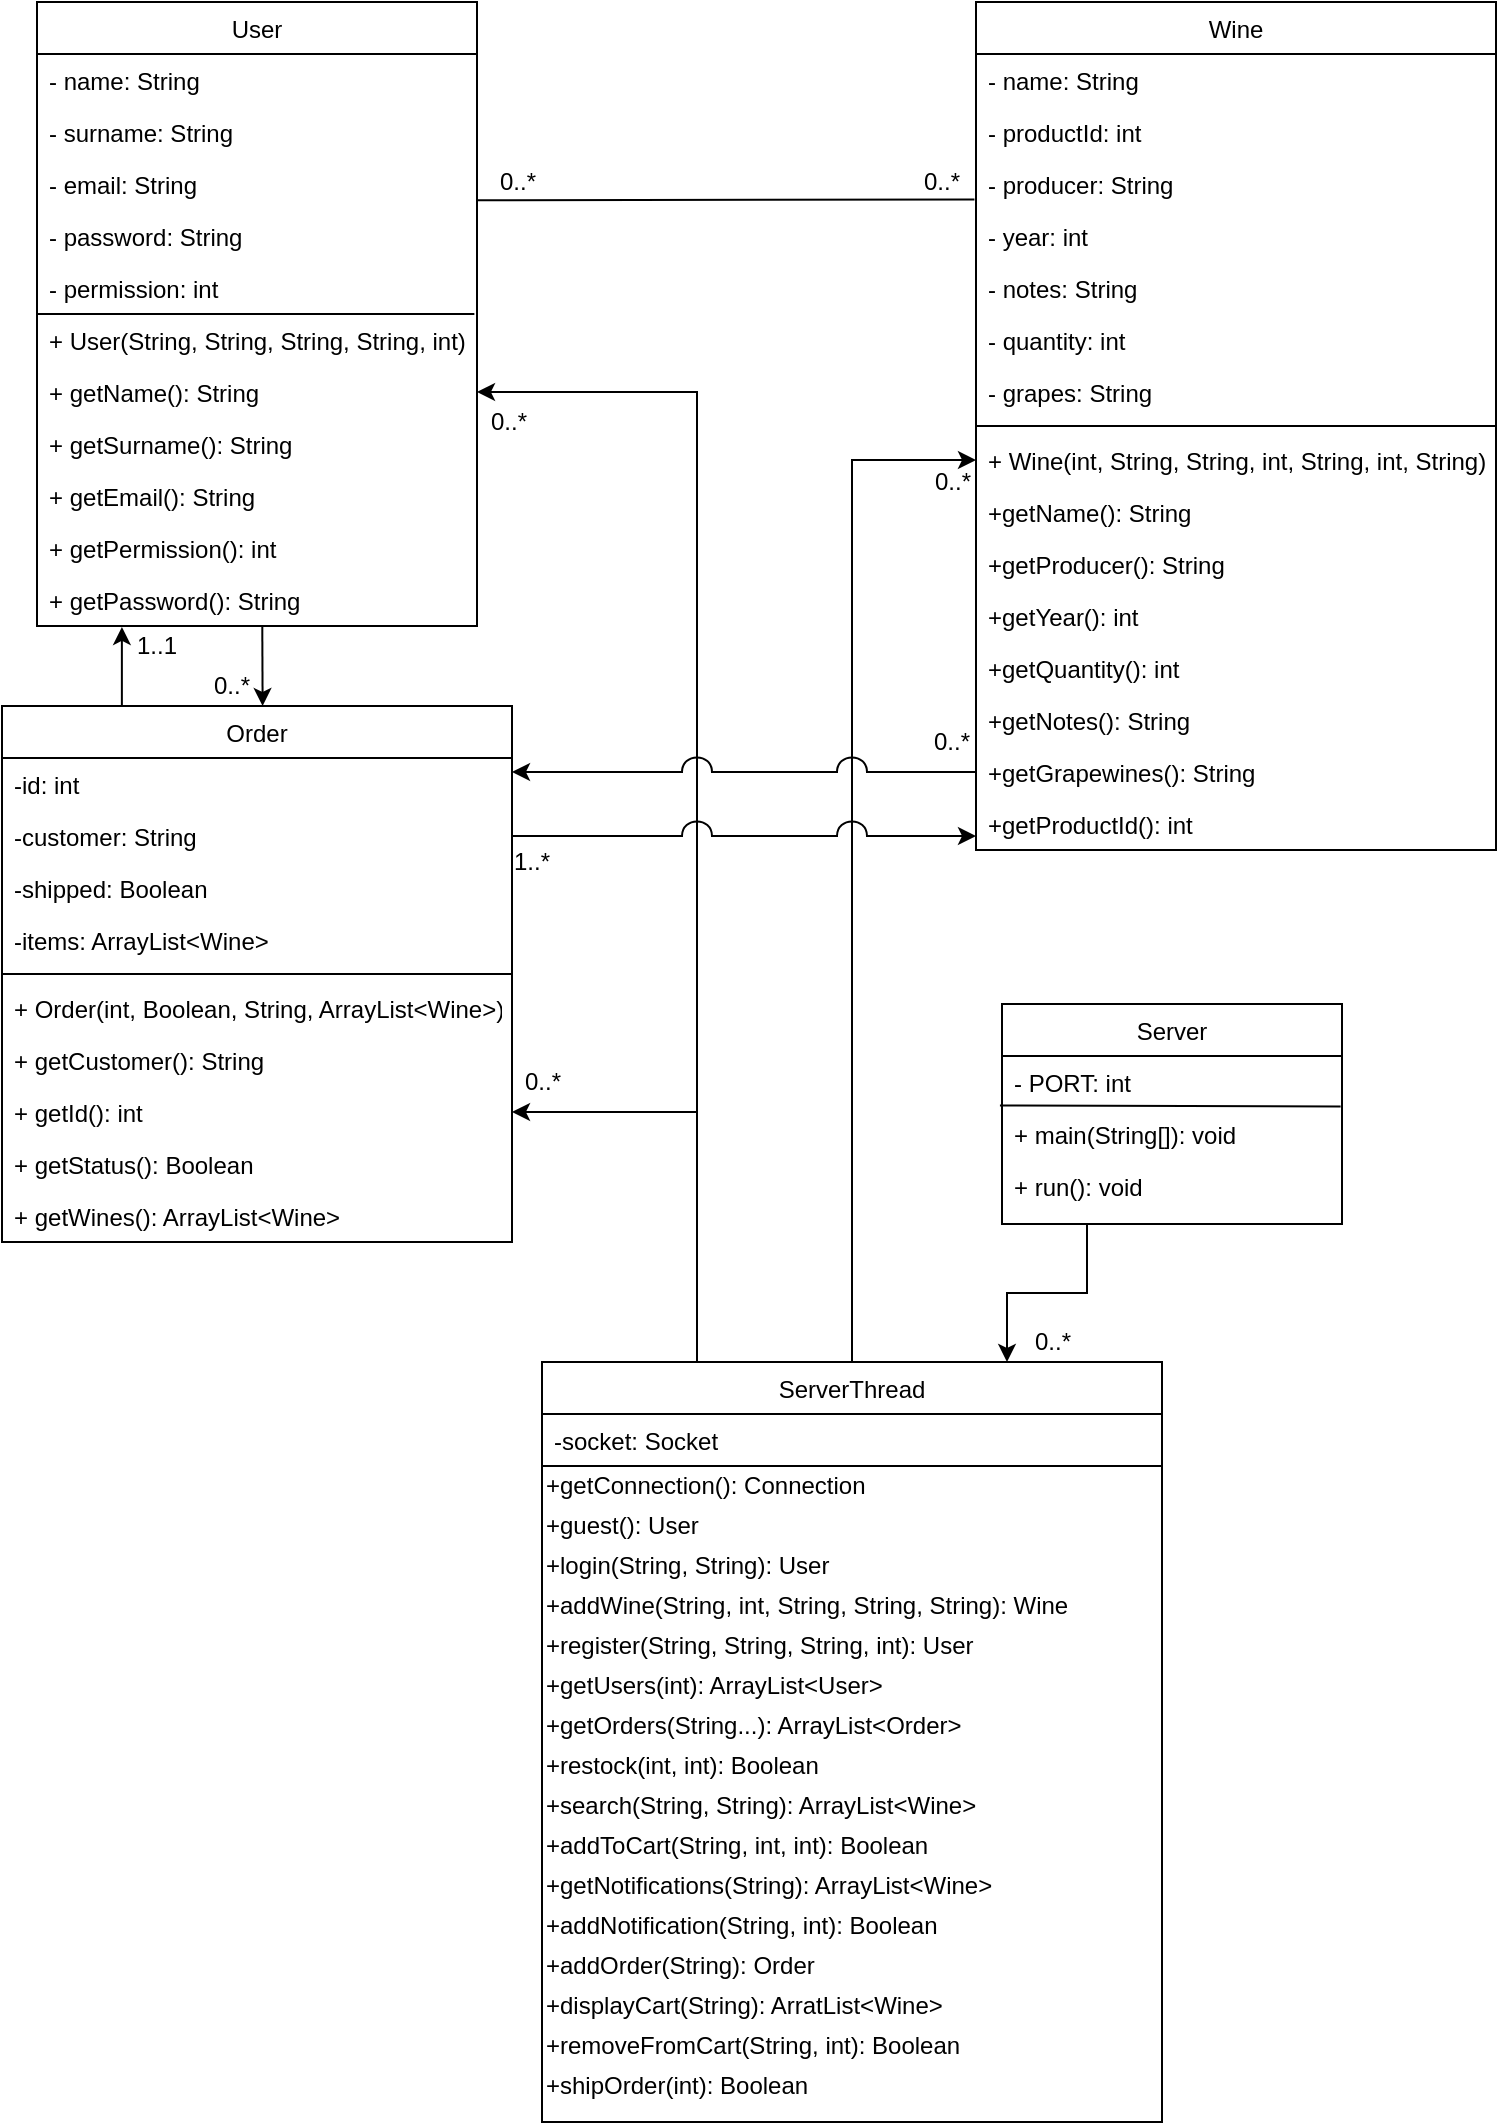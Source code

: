 <mxfile version="14.0.1" type="github">
  <diagram id="C5RBs43oDa-KdzZeNtuy" name="Page-1">
    <mxGraphModel dx="453" dy="1784" grid="1" gridSize="10" guides="1" tooltips="1" connect="1" arrows="1" fold="1" page="1" pageScale="1" pageWidth="827" pageHeight="1169" math="0" shadow="0">
      <root>
        <mxCell id="WIyWlLk6GJQsqaUBKTNV-0" />
        <mxCell id="WIyWlLk6GJQsqaUBKTNV-1" parent="WIyWlLk6GJQsqaUBKTNV-0" />
        <mxCell id="zkfFHV4jXpPFQw0GAbJ--6" value="Order" style="swimlane;fontStyle=0;align=center;verticalAlign=top;childLayout=stackLayout;horizontal=1;startSize=26;horizontalStack=0;resizeParent=1;resizeLast=0;collapsible=1;marginBottom=0;rounded=0;shadow=0;strokeWidth=1;" parent="WIyWlLk6GJQsqaUBKTNV-1" vertex="1">
          <mxGeometry x="80" y="-788" width="255" height="268" as="geometry">
            <mxRectangle x="165" y="-780" width="160" height="26" as="alternateBounds" />
          </mxGeometry>
        </mxCell>
        <mxCell id="zkfFHV4jXpPFQw0GAbJ--7" value="-id: int" style="text;align=left;verticalAlign=top;spacingLeft=4;spacingRight=4;overflow=hidden;rotatable=0;points=[[0,0.5],[1,0.5]];portConstraint=eastwest;" parent="zkfFHV4jXpPFQw0GAbJ--6" vertex="1">
          <mxGeometry y="26" width="255" height="26" as="geometry" />
        </mxCell>
        <mxCell id="zkfFHV4jXpPFQw0GAbJ--8" value="-customer: String" style="text;align=left;verticalAlign=top;spacingLeft=4;spacingRight=4;overflow=hidden;rotatable=0;points=[[0,0.5],[1,0.5]];portConstraint=eastwest;rounded=0;shadow=0;html=0;" parent="zkfFHV4jXpPFQw0GAbJ--6" vertex="1">
          <mxGeometry y="52" width="255" height="26" as="geometry" />
        </mxCell>
        <mxCell id="KHxgYw2skOJuKb-MiLeZ-36" value="-shipped: Boolean" style="text;align=left;verticalAlign=top;spacingLeft=4;spacingRight=4;overflow=hidden;rotatable=0;points=[[0,0.5],[1,0.5]];portConstraint=eastwest;rounded=0;shadow=0;html=0;" parent="zkfFHV4jXpPFQw0GAbJ--6" vertex="1">
          <mxGeometry y="78" width="255" height="26" as="geometry" />
        </mxCell>
        <mxCell id="KHxgYw2skOJuKb-MiLeZ-37" value="-items: ArrayList&lt;Wine&gt;" style="text;align=left;verticalAlign=top;spacingLeft=4;spacingRight=4;overflow=hidden;rotatable=0;points=[[0,0.5],[1,0.5]];portConstraint=eastwest;rounded=0;shadow=0;html=0;" parent="zkfFHV4jXpPFQw0GAbJ--6" vertex="1">
          <mxGeometry y="104" width="255" height="26" as="geometry" />
        </mxCell>
        <mxCell id="uwY0wLbw6s4nwy8BjF1J-2" value="" style="line;strokeWidth=1;fillColor=none;align=left;verticalAlign=middle;spacingTop=-1;spacingLeft=3;spacingRight=3;rotatable=0;labelPosition=right;points=[];portConstraint=eastwest;" parent="zkfFHV4jXpPFQw0GAbJ--6" vertex="1">
          <mxGeometry y="130" width="255" height="8" as="geometry" />
        </mxCell>
        <mxCell id="uwY0wLbw6s4nwy8BjF1J-0" value="+ Order(int, Boolean, String, ArrayList&lt;Wine&gt;)" style="text;align=left;verticalAlign=top;spacingLeft=4;spacingRight=4;overflow=hidden;rotatable=0;points=[[0,0.5],[1,0.5]];portConstraint=eastwest;rounded=0;shadow=0;html=0;" parent="zkfFHV4jXpPFQw0GAbJ--6" vertex="1">
          <mxGeometry y="138" width="255" height="26" as="geometry" />
        </mxCell>
        <mxCell id="KHxgYw2skOJuKb-MiLeZ-44" value="+ getCustomer(): String" style="text;align=left;verticalAlign=top;spacingLeft=4;spacingRight=4;overflow=hidden;rotatable=0;points=[[0,0.5],[1,0.5]];portConstraint=eastwest;rounded=0;shadow=0;html=0;" parent="zkfFHV4jXpPFQw0GAbJ--6" vertex="1">
          <mxGeometry y="164" width="255" height="26" as="geometry" />
        </mxCell>
        <mxCell id="KHxgYw2skOJuKb-MiLeZ-42" value="+ getId(): int" style="text;align=left;verticalAlign=top;spacingLeft=4;spacingRight=4;overflow=hidden;rotatable=0;points=[[0,0.5],[1,0.5]];portConstraint=eastwest;rounded=0;shadow=0;html=0;" parent="zkfFHV4jXpPFQw0GAbJ--6" vertex="1">
          <mxGeometry y="190" width="255" height="26" as="geometry" />
        </mxCell>
        <mxCell id="KHxgYw2skOJuKb-MiLeZ-43" value="+ getStatus(): Boolean" style="text;align=left;verticalAlign=top;spacingLeft=4;spacingRight=4;overflow=hidden;rotatable=0;points=[[0,0.5],[1,0.5]];portConstraint=eastwest;rounded=0;shadow=0;html=0;" parent="zkfFHV4jXpPFQw0GAbJ--6" vertex="1">
          <mxGeometry y="216" width="255" height="26" as="geometry" />
        </mxCell>
        <mxCell id="KHxgYw2skOJuKb-MiLeZ-41" value="+ getWines(): ArrayList&lt;Wine&gt;" style="text;align=left;verticalAlign=top;spacingLeft=4;spacingRight=4;overflow=hidden;rotatable=0;points=[[0,0.5],[1,0.5]];portConstraint=eastwest;rounded=0;shadow=0;html=0;" parent="zkfFHV4jXpPFQw0GAbJ--6" vertex="1">
          <mxGeometry y="242" width="255" height="26" as="geometry" />
        </mxCell>
        <mxCell id="zkfFHV4jXpPFQw0GAbJ--17" value="Wine" style="swimlane;fontStyle=0;align=center;verticalAlign=top;childLayout=stackLayout;horizontal=1;startSize=26;horizontalStack=0;resizeParent=1;resizeLast=0;collapsible=1;marginBottom=0;rounded=0;shadow=0;strokeWidth=1;" parent="WIyWlLk6GJQsqaUBKTNV-1" vertex="1">
          <mxGeometry x="567" y="-1140" width="260" height="424" as="geometry">
            <mxRectangle x="550" y="140" width="160" height="26" as="alternateBounds" />
          </mxGeometry>
        </mxCell>
        <mxCell id="zkfFHV4jXpPFQw0GAbJ--18" value="- name: String" style="text;align=left;verticalAlign=top;spacingLeft=4;spacingRight=4;overflow=hidden;rotatable=0;points=[[0,0.5],[1,0.5]];portConstraint=eastwest;" parent="zkfFHV4jXpPFQw0GAbJ--17" vertex="1">
          <mxGeometry y="26" width="260" height="26" as="geometry" />
        </mxCell>
        <mxCell id="zkfFHV4jXpPFQw0GAbJ--19" value="- productId: int" style="text;align=left;verticalAlign=top;spacingLeft=4;spacingRight=4;overflow=hidden;rotatable=0;points=[[0,0.5],[1,0.5]];portConstraint=eastwest;rounded=0;shadow=0;html=0;" parent="zkfFHV4jXpPFQw0GAbJ--17" vertex="1">
          <mxGeometry y="52" width="260" height="26" as="geometry" />
        </mxCell>
        <mxCell id="zkfFHV4jXpPFQw0GAbJ--20" value="- producer: String" style="text;align=left;verticalAlign=top;spacingLeft=4;spacingRight=4;overflow=hidden;rotatable=0;points=[[0,0.5],[1,0.5]];portConstraint=eastwest;rounded=0;shadow=0;html=0;" parent="zkfFHV4jXpPFQw0GAbJ--17" vertex="1">
          <mxGeometry y="78" width="260" height="26" as="geometry" />
        </mxCell>
        <mxCell id="zkfFHV4jXpPFQw0GAbJ--21" value="- year: int" style="text;align=left;verticalAlign=top;spacingLeft=4;spacingRight=4;overflow=hidden;rotatable=0;points=[[0,0.5],[1,0.5]];portConstraint=eastwest;rounded=0;shadow=0;html=0;" parent="zkfFHV4jXpPFQw0GAbJ--17" vertex="1">
          <mxGeometry y="104" width="260" height="26" as="geometry" />
        </mxCell>
        <mxCell id="zkfFHV4jXpPFQw0GAbJ--22" value="- notes: String" style="text;align=left;verticalAlign=top;spacingLeft=4;spacingRight=4;overflow=hidden;rotatable=0;points=[[0,0.5],[1,0.5]];portConstraint=eastwest;rounded=0;shadow=0;html=0;" parent="zkfFHV4jXpPFQw0GAbJ--17" vertex="1">
          <mxGeometry y="130" width="260" height="26" as="geometry" />
        </mxCell>
        <mxCell id="KHxgYw2skOJuKb-MiLeZ-4" value="- quantity: int" style="text;align=left;verticalAlign=top;spacingLeft=4;spacingRight=4;overflow=hidden;rotatable=0;points=[[0,0.5],[1,0.5]];portConstraint=eastwest;rounded=0;shadow=0;html=0;" parent="zkfFHV4jXpPFQw0GAbJ--17" vertex="1">
          <mxGeometry y="156" width="260" height="26" as="geometry" />
        </mxCell>
        <mxCell id="KHxgYw2skOJuKb-MiLeZ-5" value="- grapes: String" style="text;align=left;verticalAlign=top;spacingLeft=4;spacingRight=4;overflow=hidden;rotatable=0;points=[[0,0.5],[1,0.5]];portConstraint=eastwest;rounded=0;shadow=0;html=0;" parent="zkfFHV4jXpPFQw0GAbJ--17" vertex="1">
          <mxGeometry y="182" width="260" height="26" as="geometry" />
        </mxCell>
        <mxCell id="uwY0wLbw6s4nwy8BjF1J-11" value="" style="line;strokeWidth=1;fillColor=none;align=left;verticalAlign=middle;spacingTop=-1;spacingLeft=3;spacingRight=3;rotatable=0;labelPosition=right;points=[];portConstraint=eastwest;" parent="zkfFHV4jXpPFQw0GAbJ--17" vertex="1">
          <mxGeometry y="208" width="260" height="8" as="geometry" />
        </mxCell>
        <mxCell id="KHxgYw2skOJuKb-MiLeZ-7" value="+ Wine(int, String, String, int, String, int, String)" style="text;align=left;verticalAlign=top;spacingLeft=4;spacingRight=4;overflow=hidden;rotatable=0;points=[[0,0.5],[1,0.5]];portConstraint=eastwest;rounded=0;shadow=0;html=0;" parent="zkfFHV4jXpPFQw0GAbJ--17" vertex="1">
          <mxGeometry y="216" width="260" height="26" as="geometry" />
        </mxCell>
        <mxCell id="uwY0wLbw6s4nwy8BjF1J-6" value="+getName(): String" style="text;align=left;verticalAlign=top;spacingLeft=4;spacingRight=4;overflow=hidden;rotatable=0;points=[[0,0.5],[1,0.5]];portConstraint=eastwest;rounded=0;shadow=0;html=0;" parent="zkfFHV4jXpPFQw0GAbJ--17" vertex="1">
          <mxGeometry y="242" width="260" height="26" as="geometry" />
        </mxCell>
        <mxCell id="KHxgYw2skOJuKb-MiLeZ-8" value="+getProducer(): String" style="text;align=left;verticalAlign=top;spacingLeft=4;spacingRight=4;overflow=hidden;rotatable=0;points=[[0,0.5],[1,0.5]];portConstraint=eastwest;rounded=0;shadow=0;html=0;" parent="zkfFHV4jXpPFQw0GAbJ--17" vertex="1">
          <mxGeometry y="268" width="260" height="26" as="geometry" />
        </mxCell>
        <mxCell id="KHxgYw2skOJuKb-MiLeZ-10" value="+getYear(): int" style="text;align=left;verticalAlign=top;spacingLeft=4;spacingRight=4;overflow=hidden;rotatable=0;points=[[0,0.5],[1,0.5]];portConstraint=eastwest;rounded=0;shadow=0;html=0;" parent="zkfFHV4jXpPFQw0GAbJ--17" vertex="1">
          <mxGeometry y="294" width="260" height="26" as="geometry" />
        </mxCell>
        <mxCell id="KHxgYw2skOJuKb-MiLeZ-12" value="+getQuantity(): int" style="text;align=left;verticalAlign=top;spacingLeft=4;spacingRight=4;overflow=hidden;rotatable=0;points=[[0,0.5],[1,0.5]];portConstraint=eastwest;rounded=0;shadow=0;html=0;" parent="zkfFHV4jXpPFQw0GAbJ--17" vertex="1">
          <mxGeometry y="320" width="260" height="26" as="geometry" />
        </mxCell>
        <mxCell id="KHxgYw2skOJuKb-MiLeZ-9" value="+getNotes(): String" style="text;align=left;verticalAlign=top;spacingLeft=4;spacingRight=4;overflow=hidden;rotatable=0;points=[[0,0.5],[1,0.5]];portConstraint=eastwest;rounded=0;shadow=0;html=0;" parent="zkfFHV4jXpPFQw0GAbJ--17" vertex="1">
          <mxGeometry y="346" width="260" height="26" as="geometry" />
        </mxCell>
        <mxCell id="KHxgYw2skOJuKb-MiLeZ-11" value="+getGrapewines(): String" style="text;align=left;verticalAlign=top;spacingLeft=4;spacingRight=4;overflow=hidden;rotatable=0;points=[[0,0.5],[1,0.5]];portConstraint=eastwest;rounded=0;shadow=0;html=0;" parent="zkfFHV4jXpPFQw0GAbJ--17" vertex="1">
          <mxGeometry y="372" width="260" height="26" as="geometry" />
        </mxCell>
        <mxCell id="KHxgYw2skOJuKb-MiLeZ-13" value="+getProductId(): int" style="text;align=left;verticalAlign=top;spacingLeft=4;spacingRight=4;overflow=hidden;rotatable=0;points=[[0,0.5],[1,0.5]];portConstraint=eastwest;rounded=0;shadow=0;html=0;" parent="zkfFHV4jXpPFQw0GAbJ--17" vertex="1">
          <mxGeometry y="398" width="260" height="26" as="geometry" />
        </mxCell>
        <mxCell id="KHxgYw2skOJuKb-MiLeZ-16" value="User" style="swimlane;fontStyle=0;align=center;verticalAlign=top;childLayout=stackLayout;horizontal=1;startSize=26;horizontalStack=0;resizeParent=1;resizeLast=0;collapsible=1;marginBottom=0;rounded=0;shadow=0;strokeWidth=1;" parent="WIyWlLk6GJQsqaUBKTNV-1" vertex="1">
          <mxGeometry x="97.5" y="-1140" width="220" height="312" as="geometry">
            <mxRectangle x="550" y="140" width="160" height="26" as="alternateBounds" />
          </mxGeometry>
        </mxCell>
        <mxCell id="KHxgYw2skOJuKb-MiLeZ-17" value="- name: String" style="text;align=left;verticalAlign=top;spacingLeft=4;spacingRight=4;overflow=hidden;rotatable=0;points=[[0,0.5],[1,0.5]];portConstraint=eastwest;" parent="KHxgYw2skOJuKb-MiLeZ-16" vertex="1">
          <mxGeometry y="26" width="220" height="26" as="geometry" />
        </mxCell>
        <mxCell id="KHxgYw2skOJuKb-MiLeZ-18" value="- surname: String" style="text;align=left;verticalAlign=top;spacingLeft=4;spacingRight=4;overflow=hidden;rotatable=0;points=[[0,0.5],[1,0.5]];portConstraint=eastwest;rounded=0;shadow=0;html=0;" parent="KHxgYw2skOJuKb-MiLeZ-16" vertex="1">
          <mxGeometry y="52" width="220" height="26" as="geometry" />
        </mxCell>
        <mxCell id="KHxgYw2skOJuKb-MiLeZ-19" value="- email: String" style="text;align=left;verticalAlign=top;spacingLeft=4;spacingRight=4;overflow=hidden;rotatable=0;points=[[0,0.5],[1,0.5]];portConstraint=eastwest;rounded=0;shadow=0;html=0;" parent="KHxgYw2skOJuKb-MiLeZ-16" vertex="1">
          <mxGeometry y="78" width="220" height="26" as="geometry" />
        </mxCell>
        <mxCell id="KHxgYw2skOJuKb-MiLeZ-20" value="- password: String" style="text;align=left;verticalAlign=top;spacingLeft=4;spacingRight=4;overflow=hidden;rotatable=0;points=[[0,0.5],[1,0.5]];portConstraint=eastwest;rounded=0;shadow=0;html=0;" parent="KHxgYw2skOJuKb-MiLeZ-16" vertex="1">
          <mxGeometry y="104" width="220" height="26" as="geometry" />
        </mxCell>
        <mxCell id="KHxgYw2skOJuKb-MiLeZ-32" value="" style="endArrow=none;html=1;entryX=0.994;entryY=0;entryDx=0;entryDy=0;entryPerimeter=0;" parent="KHxgYw2skOJuKb-MiLeZ-16" target="KHxgYw2skOJuKb-MiLeZ-25" edge="1">
          <mxGeometry width="50" height="50" relative="1" as="geometry">
            <mxPoint y="156" as="sourcePoint" />
            <mxPoint x="50" y="106" as="targetPoint" />
          </mxGeometry>
        </mxCell>
        <mxCell id="KHxgYw2skOJuKb-MiLeZ-21" value="- permission: int" style="text;align=left;verticalAlign=top;spacingLeft=4;spacingRight=4;overflow=hidden;rotatable=0;points=[[0,0.5],[1,0.5]];portConstraint=eastwest;rounded=0;shadow=0;html=0;" parent="KHxgYw2skOJuKb-MiLeZ-16" vertex="1">
          <mxGeometry y="130" width="220" height="26" as="geometry" />
        </mxCell>
        <mxCell id="KHxgYw2skOJuKb-MiLeZ-25" value="+ User(String, String, String, String, int)" style="text;align=left;verticalAlign=top;spacingLeft=4;spacingRight=4;overflow=hidden;rotatable=0;points=[[0,0.5],[1,0.5]];portConstraint=eastwest;rounded=0;shadow=0;html=0;" parent="KHxgYw2skOJuKb-MiLeZ-16" vertex="1">
          <mxGeometry y="156" width="220" height="26" as="geometry" />
        </mxCell>
        <mxCell id="uwY0wLbw6s4nwy8BjF1J-1" value="+ getName(): String" style="text;align=left;verticalAlign=top;spacingLeft=4;spacingRight=4;overflow=hidden;rotatable=0;points=[[0,0.5],[1,0.5]];portConstraint=eastwest;rounded=0;shadow=0;html=0;" parent="KHxgYw2skOJuKb-MiLeZ-16" vertex="1">
          <mxGeometry y="182" width="220" height="26" as="geometry" />
        </mxCell>
        <mxCell id="KHxgYw2skOJuKb-MiLeZ-28" value="+ getSurname(): String" style="text;align=left;verticalAlign=top;spacingLeft=4;spacingRight=4;overflow=hidden;rotatable=0;points=[[0,0.5],[1,0.5]];portConstraint=eastwest;rounded=0;shadow=0;html=0;" parent="KHxgYw2skOJuKb-MiLeZ-16" vertex="1">
          <mxGeometry y="208" width="220" height="26" as="geometry" />
        </mxCell>
        <mxCell id="KHxgYw2skOJuKb-MiLeZ-35" value="+ getEmail(): String" style="text;align=left;verticalAlign=top;spacingLeft=4;spacingRight=4;overflow=hidden;rotatable=0;points=[[0,0.5],[1,0.5]];portConstraint=eastwest;rounded=0;shadow=0;html=0;" parent="KHxgYw2skOJuKb-MiLeZ-16" vertex="1">
          <mxGeometry y="234" width="220" height="26" as="geometry" />
        </mxCell>
        <mxCell id="KHxgYw2skOJuKb-MiLeZ-34" value="+ getPermission(): int" style="text;align=left;verticalAlign=top;spacingLeft=4;spacingRight=4;overflow=hidden;rotatable=0;points=[[0,0.5],[1,0.5]];portConstraint=eastwest;rounded=0;shadow=0;html=0;" parent="KHxgYw2skOJuKb-MiLeZ-16" vertex="1">
          <mxGeometry y="260" width="220" height="26" as="geometry" />
        </mxCell>
        <mxCell id="KHxgYw2skOJuKb-MiLeZ-33" value="+ getPassword(): String" style="text;align=left;verticalAlign=top;spacingLeft=4;spacingRight=4;overflow=hidden;rotatable=0;points=[[0,0.5],[1,0.5]];portConstraint=eastwest;rounded=0;shadow=0;html=0;" parent="KHxgYw2skOJuKb-MiLeZ-16" vertex="1">
          <mxGeometry y="286" width="220" height="26" as="geometry" />
        </mxCell>
        <mxCell id="uwY0wLbw6s4nwy8BjF1J-12" style="edgeStyle=orthogonalEdgeStyle;rounded=0;orthogonalLoop=1;jettySize=auto;html=1;exitX=0.25;exitY=0;exitDx=0;exitDy=0;entryX=1;entryY=0.5;entryDx=0;entryDy=0;startArrow=none;startFill=0;endArrow=classic;endFill=1;jumpStyle=arc;jumpSize=15;" parent="WIyWlLk6GJQsqaUBKTNV-1" source="KHxgYw2skOJuKb-MiLeZ-70" target="KHxgYw2skOJuKb-MiLeZ-42" edge="1">
          <mxGeometry relative="1" as="geometry" />
        </mxCell>
        <mxCell id="uwY0wLbw6s4nwy8BjF1J-20" style="edgeStyle=orthogonalEdgeStyle;rounded=0;sketch=0;jumpStyle=arc;jumpSize=15;orthogonalLoop=1;jettySize=auto;html=1;exitX=0.25;exitY=0;exitDx=0;exitDy=0;entryX=1;entryY=0.5;entryDx=0;entryDy=0;startArrow=none;startFill=0;endArrow=classic;endFill=1;" parent="WIyWlLk6GJQsqaUBKTNV-1" source="KHxgYw2skOJuKb-MiLeZ-70" target="uwY0wLbw6s4nwy8BjF1J-1" edge="1">
          <mxGeometry relative="1" as="geometry">
            <Array as="points">
              <mxPoint x="427" y="-945" />
            </Array>
          </mxGeometry>
        </mxCell>
        <mxCell id="uwY0wLbw6s4nwy8BjF1J-22" style="edgeStyle=orthogonalEdgeStyle;rounded=0;sketch=0;jumpStyle=arc;jumpSize=15;orthogonalLoop=1;jettySize=auto;html=1;exitX=0.5;exitY=0;exitDx=0;exitDy=0;entryX=0;entryY=0.5;entryDx=0;entryDy=0;startArrow=none;startFill=0;endArrow=classic;endFill=1;" parent="WIyWlLk6GJQsqaUBKTNV-1" source="KHxgYw2skOJuKb-MiLeZ-70" target="KHxgYw2skOJuKb-MiLeZ-7" edge="1">
          <mxGeometry relative="1" as="geometry" />
        </mxCell>
        <mxCell id="KHxgYw2skOJuKb-MiLeZ-70" value="ServerThread" style="swimlane;fontStyle=0;align=center;verticalAlign=top;childLayout=stackLayout;horizontal=1;startSize=26;horizontalStack=0;resizeParent=1;resizeLast=0;collapsible=1;marginBottom=0;rounded=0;shadow=0;strokeWidth=1;" parent="WIyWlLk6GJQsqaUBKTNV-1" vertex="1">
          <mxGeometry x="350" y="-460" width="310" height="380" as="geometry">
            <mxRectangle x="130" y="380" width="160" height="26" as="alternateBounds" />
          </mxGeometry>
        </mxCell>
        <mxCell id="KHxgYw2skOJuKb-MiLeZ-71" value="-socket: Socket" style="text;align=left;verticalAlign=top;spacingLeft=4;spacingRight=4;overflow=hidden;rotatable=0;points=[[0,0.5],[1,0.5]];portConstraint=eastwest;" parent="KHxgYw2skOJuKb-MiLeZ-70" vertex="1">
          <mxGeometry y="26" width="310" height="26" as="geometry" />
        </mxCell>
        <mxCell id="KHxgYw2skOJuKb-MiLeZ-75" value="" style="endArrow=none;html=1;entryX=1;entryY=0;entryDx=0;entryDy=0;exitX=0;exitY=0;exitDx=0;exitDy=0;" parent="KHxgYw2skOJuKb-MiLeZ-70" source="KHxgYw2skOJuKb-MiLeZ-47" target="KHxgYw2skOJuKb-MiLeZ-47" edge="1">
          <mxGeometry width="50" height="50" relative="1" as="geometry">
            <mxPoint x="-2" y="130" as="sourcePoint" />
            <mxPoint x="572.28" y="123.24" as="targetPoint" />
          </mxGeometry>
        </mxCell>
        <mxCell id="KHxgYw2skOJuKb-MiLeZ-47" value="+getConnection(): Connection" style="text;html=1;strokeColor=none;fillColor=none;align=left;verticalAlign=middle;whiteSpace=wrap;rounded=0;" parent="KHxgYw2skOJuKb-MiLeZ-70" vertex="1">
          <mxGeometry y="52" width="310" height="20" as="geometry" />
        </mxCell>
        <mxCell id="KHxgYw2skOJuKb-MiLeZ-48" value="+guest(): User" style="text;html=1;strokeColor=none;fillColor=none;align=left;verticalAlign=middle;whiteSpace=wrap;rounded=0;" parent="KHxgYw2skOJuKb-MiLeZ-70" vertex="1">
          <mxGeometry y="72" width="310" height="20" as="geometry" />
        </mxCell>
        <mxCell id="KHxgYw2skOJuKb-MiLeZ-49" value="+login(String, String): User" style="text;html=1;strokeColor=none;fillColor=none;align=left;verticalAlign=middle;whiteSpace=wrap;rounded=0;" parent="KHxgYw2skOJuKb-MiLeZ-70" vertex="1">
          <mxGeometry y="92" width="310" height="20" as="geometry" />
        </mxCell>
        <mxCell id="KHxgYw2skOJuKb-MiLeZ-50" value="+addWine(String, int, String, String, String): Wine" style="text;html=1;strokeColor=none;fillColor=none;align=left;verticalAlign=middle;whiteSpace=wrap;rounded=0;" parent="KHxgYw2skOJuKb-MiLeZ-70" vertex="1">
          <mxGeometry y="112" width="310" height="20" as="geometry" />
        </mxCell>
        <mxCell id="KHxgYw2skOJuKb-MiLeZ-51" value="+register(String, String, String, int): User&amp;nbsp;" style="text;html=1;strokeColor=none;fillColor=none;align=left;verticalAlign=middle;whiteSpace=wrap;rounded=0;" parent="KHxgYw2skOJuKb-MiLeZ-70" vertex="1">
          <mxGeometry y="132" width="310" height="20" as="geometry" />
        </mxCell>
        <mxCell id="KHxgYw2skOJuKb-MiLeZ-52" value="+getUsers(int): ArrayList&amp;lt;User&amp;gt;" style="text;html=1;strokeColor=none;fillColor=none;align=left;verticalAlign=middle;whiteSpace=wrap;rounded=0;" parent="KHxgYw2skOJuKb-MiLeZ-70" vertex="1">
          <mxGeometry y="152" width="310" height="20" as="geometry" />
        </mxCell>
        <mxCell id="KHxgYw2skOJuKb-MiLeZ-53" value="+getOrders(String...): ArrayList&amp;lt;Order&amp;gt;" style="text;html=1;strokeColor=none;fillColor=none;align=left;verticalAlign=middle;whiteSpace=wrap;rounded=0;" parent="KHxgYw2skOJuKb-MiLeZ-70" vertex="1">
          <mxGeometry y="172" width="310" height="20" as="geometry" />
        </mxCell>
        <mxCell id="KHxgYw2skOJuKb-MiLeZ-54" value="+restock(int, int): Boolean" style="text;html=1;strokeColor=none;fillColor=none;align=left;verticalAlign=middle;whiteSpace=wrap;rounded=0;" parent="KHxgYw2skOJuKb-MiLeZ-70" vertex="1">
          <mxGeometry y="192" width="310" height="20" as="geometry" />
        </mxCell>
        <mxCell id="KHxgYw2skOJuKb-MiLeZ-55" value="+search(String, String): ArrayList&amp;lt;Wine&amp;gt;" style="text;html=1;strokeColor=none;fillColor=none;align=left;verticalAlign=middle;whiteSpace=wrap;rounded=0;" parent="KHxgYw2skOJuKb-MiLeZ-70" vertex="1">
          <mxGeometry y="212" width="310" height="20" as="geometry" />
        </mxCell>
        <mxCell id="KHxgYw2skOJuKb-MiLeZ-56" value="+addToCart(String, int, int): Boolean" style="text;html=1;strokeColor=none;fillColor=none;align=left;verticalAlign=middle;whiteSpace=wrap;rounded=0;" parent="KHxgYw2skOJuKb-MiLeZ-70" vertex="1">
          <mxGeometry y="232" width="310" height="20" as="geometry" />
        </mxCell>
        <mxCell id="KHxgYw2skOJuKb-MiLeZ-57" value="+getNotifications(String): ArrayList&amp;lt;Wine&amp;gt;" style="text;html=1;strokeColor=none;fillColor=none;align=left;verticalAlign=middle;whiteSpace=wrap;rounded=0;" parent="KHxgYw2skOJuKb-MiLeZ-70" vertex="1">
          <mxGeometry y="252" width="310" height="20" as="geometry" />
        </mxCell>
        <mxCell id="KHxgYw2skOJuKb-MiLeZ-58" value="+addNotification(String, int): Boolean" style="text;html=1;strokeColor=none;fillColor=none;align=left;verticalAlign=middle;whiteSpace=wrap;rounded=0;" parent="KHxgYw2skOJuKb-MiLeZ-70" vertex="1">
          <mxGeometry y="272" width="310" height="20" as="geometry" />
        </mxCell>
        <mxCell id="KHxgYw2skOJuKb-MiLeZ-59" value="+addOrder(String): Order" style="text;html=1;strokeColor=none;fillColor=none;align=left;verticalAlign=middle;whiteSpace=wrap;rounded=0;" parent="KHxgYw2skOJuKb-MiLeZ-70" vertex="1">
          <mxGeometry y="292" width="310" height="20" as="geometry" />
        </mxCell>
        <mxCell id="KHxgYw2skOJuKb-MiLeZ-60" value="+displayCart(String): ArratList&amp;lt;Wine&amp;gt;" style="text;html=1;strokeColor=none;fillColor=none;align=left;verticalAlign=middle;whiteSpace=wrap;rounded=0;" parent="KHxgYw2skOJuKb-MiLeZ-70" vertex="1">
          <mxGeometry y="312" width="310" height="20" as="geometry" />
        </mxCell>
        <mxCell id="KHxgYw2skOJuKb-MiLeZ-61" value="+removeFromCart(String, int): Boolean" style="text;html=1;strokeColor=none;fillColor=none;align=left;verticalAlign=middle;whiteSpace=wrap;rounded=0;" parent="KHxgYw2skOJuKb-MiLeZ-70" vertex="1">
          <mxGeometry y="332" width="310" height="20" as="geometry" />
        </mxCell>
        <mxCell id="KHxgYw2skOJuKb-MiLeZ-62" value="+shipOrder(int): Boolean" style="text;html=1;strokeColor=none;fillColor=none;align=left;verticalAlign=middle;whiteSpace=wrap;rounded=0;" parent="KHxgYw2skOJuKb-MiLeZ-70" vertex="1">
          <mxGeometry y="352" width="310" height="20" as="geometry" />
        </mxCell>
        <mxCell id="uwY0wLbw6s4nwy8BjF1J-9" style="edgeStyle=orthogonalEdgeStyle;rounded=0;orthogonalLoop=1;jettySize=auto;html=1;exitX=0.25;exitY=1;exitDx=0;exitDy=0;entryX=0.75;entryY=0;entryDx=0;entryDy=0;endArrow=classic;endFill=1;startArrow=none;startFill=0;" parent="WIyWlLk6GJQsqaUBKTNV-1" source="KHxgYw2skOJuKb-MiLeZ-80" target="KHxgYw2skOJuKb-MiLeZ-70" edge="1">
          <mxGeometry relative="1" as="geometry" />
        </mxCell>
        <mxCell id="KHxgYw2skOJuKb-MiLeZ-80" value="Server" style="swimlane;fontStyle=0;align=center;verticalAlign=top;childLayout=stackLayout;horizontal=1;startSize=26;horizontalStack=0;resizeParent=1;resizeLast=0;collapsible=1;marginBottom=0;rounded=0;shadow=0;strokeWidth=1;" parent="WIyWlLk6GJQsqaUBKTNV-1" vertex="1">
          <mxGeometry x="580" y="-639" width="170" height="110" as="geometry">
            <mxRectangle x="130" y="380" width="160" height="26" as="alternateBounds" />
          </mxGeometry>
        </mxCell>
        <mxCell id="KHxgYw2skOJuKb-MiLeZ-81" value="- PORT: int" style="text;align=left;verticalAlign=top;spacingLeft=4;spacingRight=4;overflow=hidden;rotatable=0;points=[[0,0.5],[1,0.5]];portConstraint=eastwest;" parent="KHxgYw2skOJuKb-MiLeZ-80" vertex="1">
          <mxGeometry y="26" width="170" height="26" as="geometry" />
        </mxCell>
        <mxCell id="KHxgYw2skOJuKb-MiLeZ-85" value="" style="endArrow=none;html=1;exitX=-0.006;exitY=0.951;exitDx=0;exitDy=0;entryX=0.996;entryY=0.973;entryDx=0;entryDy=0;exitPerimeter=0;entryPerimeter=0;" parent="KHxgYw2skOJuKb-MiLeZ-80" source="KHxgYw2skOJuKb-MiLeZ-81" target="KHxgYw2skOJuKb-MiLeZ-81" edge="1">
          <mxGeometry width="50" height="50" relative="1" as="geometry">
            <mxPoint x="-2" y="130" as="sourcePoint" />
            <mxPoint x="169" y="52" as="targetPoint" />
          </mxGeometry>
        </mxCell>
        <mxCell id="KHxgYw2skOJuKb-MiLeZ-91" value="+ main(String[]): void" style="text;align=left;verticalAlign=top;spacingLeft=4;spacingRight=4;overflow=hidden;rotatable=0;points=[[0,0.5],[1,0.5]];portConstraint=eastwest;rounded=0;shadow=0;html=0;" parent="KHxgYw2skOJuKb-MiLeZ-80" vertex="1">
          <mxGeometry y="52" width="170" height="26" as="geometry" />
        </mxCell>
        <mxCell id="KHxgYw2skOJuKb-MiLeZ-92" value="+ run(): void" style="text;align=left;verticalAlign=top;spacingLeft=4;spacingRight=4;overflow=hidden;rotatable=0;points=[[0,0.5],[1,0.5]];portConstraint=eastwest;rounded=0;shadow=0;html=0;" parent="KHxgYw2skOJuKb-MiLeZ-80" vertex="1">
          <mxGeometry y="78" width="170" height="26" as="geometry" />
        </mxCell>
        <mxCell id="KHxgYw2skOJuKb-MiLeZ-97" value="0..*" style="text;html=1;strokeColor=none;fillColor=none;align=center;verticalAlign=middle;whiteSpace=wrap;rounded=0;" parent="WIyWlLk6GJQsqaUBKTNV-1" vertex="1">
          <mxGeometry x="540" y="-1060" width="20" height="20" as="geometry" />
        </mxCell>
        <mxCell id="KHxgYw2skOJuKb-MiLeZ-98" value="0..*" style="text;html=1;strokeColor=none;fillColor=none;align=center;verticalAlign=middle;whiteSpace=wrap;rounded=0;" parent="WIyWlLk6GJQsqaUBKTNV-1" vertex="1">
          <mxGeometry x="327.5" y="-1060" width="20" height="20" as="geometry" />
        </mxCell>
        <mxCell id="KHxgYw2skOJuKb-MiLeZ-102" value="0..*" style="text;html=1;strokeColor=none;fillColor=none;align=center;verticalAlign=middle;whiteSpace=wrap;rounded=0;" parent="WIyWlLk6GJQsqaUBKTNV-1" vertex="1">
          <mxGeometry x="185" y="-808" width="20" height="20" as="geometry" />
        </mxCell>
        <mxCell id="KHxgYw2skOJuKb-MiLeZ-105" value="1..1" style="text;html=1;strokeColor=none;fillColor=none;align=center;verticalAlign=middle;whiteSpace=wrap;rounded=0;" parent="WIyWlLk6GJQsqaUBKTNV-1" vertex="1">
          <mxGeometry x="150" y="-828" width="15" height="20" as="geometry" />
        </mxCell>
        <mxCell id="KHxgYw2skOJuKb-MiLeZ-108" value="0..*" style="text;html=1;strokeColor=none;fillColor=none;align=center;verticalAlign=middle;whiteSpace=wrap;rounded=0;" parent="WIyWlLk6GJQsqaUBKTNV-1" vertex="1">
          <mxGeometry x="545" y="-780" width="20" height="20" as="geometry" />
        </mxCell>
        <mxCell id="KHxgYw2skOJuKb-MiLeZ-115" value="1..*" style="text;html=1;strokeColor=none;fillColor=none;align=center;verticalAlign=middle;whiteSpace=wrap;rounded=0;" parent="WIyWlLk6GJQsqaUBKTNV-1" vertex="1">
          <mxGeometry x="335" y="-720" width="20" height="20" as="geometry" />
        </mxCell>
        <mxCell id="uwY0wLbw6s4nwy8BjF1J-10" value="0..*" style="text;html=1;align=center;verticalAlign=middle;resizable=0;points=[];autosize=1;" parent="WIyWlLk6GJQsqaUBKTNV-1" vertex="1">
          <mxGeometry x="590" y="-480" width="30" height="20" as="geometry" />
        </mxCell>
        <mxCell id="uwY0wLbw6s4nwy8BjF1J-13" value="0..*" style="text;html=1;align=center;verticalAlign=middle;resizable=0;points=[];autosize=1;" parent="WIyWlLk6GJQsqaUBKTNV-1" vertex="1">
          <mxGeometry x="335" y="-610" width="30" height="20" as="geometry" />
        </mxCell>
        <mxCell id="uwY0wLbw6s4nwy8BjF1J-15" value="0..*" style="text;html=1;align=center;verticalAlign=middle;resizable=0;points=[];autosize=1;" parent="WIyWlLk6GJQsqaUBKTNV-1" vertex="1">
          <mxGeometry x="317.5" y="-940" width="30" height="20" as="geometry" />
        </mxCell>
        <mxCell id="uwY0wLbw6s4nwy8BjF1J-18" style="edgeStyle=orthogonalEdgeStyle;rounded=0;sketch=0;jumpStyle=arc;jumpSize=15;orthogonalLoop=1;jettySize=auto;html=1;exitX=0;exitY=0.5;exitDx=0;exitDy=0;startArrow=none;startFill=0;endArrow=classic;endFill=1;" parent="WIyWlLk6GJQsqaUBKTNV-1" source="KHxgYw2skOJuKb-MiLeZ-11" edge="1">
          <mxGeometry relative="1" as="geometry">
            <mxPoint x="335" y="-755" as="targetPoint" />
            <Array as="points">
              <mxPoint x="335" y="-755" />
            </Array>
          </mxGeometry>
        </mxCell>
        <mxCell id="uwY0wLbw6s4nwy8BjF1J-19" style="edgeStyle=orthogonalEdgeStyle;rounded=0;sketch=0;jumpStyle=arc;jumpSize=15;orthogonalLoop=1;jettySize=auto;html=1;exitX=1;exitY=0.5;exitDx=0;exitDy=0;startArrow=none;startFill=0;endArrow=classic;endFill=1;" parent="WIyWlLk6GJQsqaUBKTNV-1" source="zkfFHV4jXpPFQw0GAbJ--8" edge="1">
          <mxGeometry relative="1" as="geometry">
            <mxPoint x="567" y="-723" as="targetPoint" />
            <Array as="points">
              <mxPoint x="460" y="-723" />
              <mxPoint x="460" y="-723" />
            </Array>
          </mxGeometry>
        </mxCell>
        <mxCell id="uwY0wLbw6s4nwy8BjF1J-23" value="0..*" style="text;html=1;align=center;verticalAlign=middle;resizable=0;points=[];autosize=1;" parent="WIyWlLk6GJQsqaUBKTNV-1" vertex="1">
          <mxGeometry x="540" y="-910" width="30" height="20" as="geometry" />
        </mxCell>
        <mxCell id="a4_77Gmv5TIA0LlqhJyc-2" value="" style="endArrow=classic;html=1;exitX=0.235;exitY=0;exitDx=0;exitDy=0;exitPerimeter=0;entryX=0.193;entryY=1.019;entryDx=0;entryDy=0;entryPerimeter=0;" parent="WIyWlLk6GJQsqaUBKTNV-1" source="zkfFHV4jXpPFQw0GAbJ--6" target="KHxgYw2skOJuKb-MiLeZ-33" edge="1">
          <mxGeometry width="50" height="50" relative="1" as="geometry">
            <mxPoint x="140" y="-780" as="sourcePoint" />
            <mxPoint x="190" y="-830" as="targetPoint" />
          </mxGeometry>
        </mxCell>
        <mxCell id="a4_77Gmv5TIA0LlqhJyc-3" value="" style="endArrow=classic;html=1;exitX=0.512;exitY=1.002;exitDx=0;exitDy=0;exitPerimeter=0;entryX=0.511;entryY=0;entryDx=0;entryDy=0;entryPerimeter=0;" parent="WIyWlLk6GJQsqaUBKTNV-1" source="KHxgYw2skOJuKb-MiLeZ-33" target="zkfFHV4jXpPFQw0GAbJ--6" edge="1">
          <mxGeometry width="50" height="50" relative="1" as="geometry">
            <mxPoint x="210" y="-780" as="sourcePoint" />
            <mxPoint x="260" y="-830" as="targetPoint" />
          </mxGeometry>
        </mxCell>
        <mxCell id="a4_77Gmv5TIA0LlqhJyc-4" value="" style="endArrow=none;startArrow=none;html=1;exitX=1.001;exitY=0.813;exitDx=0;exitDy=0;exitPerimeter=0;entryX=-0.003;entryY=0.797;entryDx=0;entryDy=0;entryPerimeter=0;startFill=0;endFill=0;" parent="WIyWlLk6GJQsqaUBKTNV-1" source="KHxgYw2skOJuKb-MiLeZ-19" target="zkfFHV4jXpPFQw0GAbJ--20" edge="1">
          <mxGeometry width="50" height="50" relative="1" as="geometry">
            <mxPoint x="310" y="-990" as="sourcePoint" />
            <mxPoint x="360" y="-1040" as="targetPoint" />
          </mxGeometry>
        </mxCell>
      </root>
    </mxGraphModel>
  </diagram>
</mxfile>
